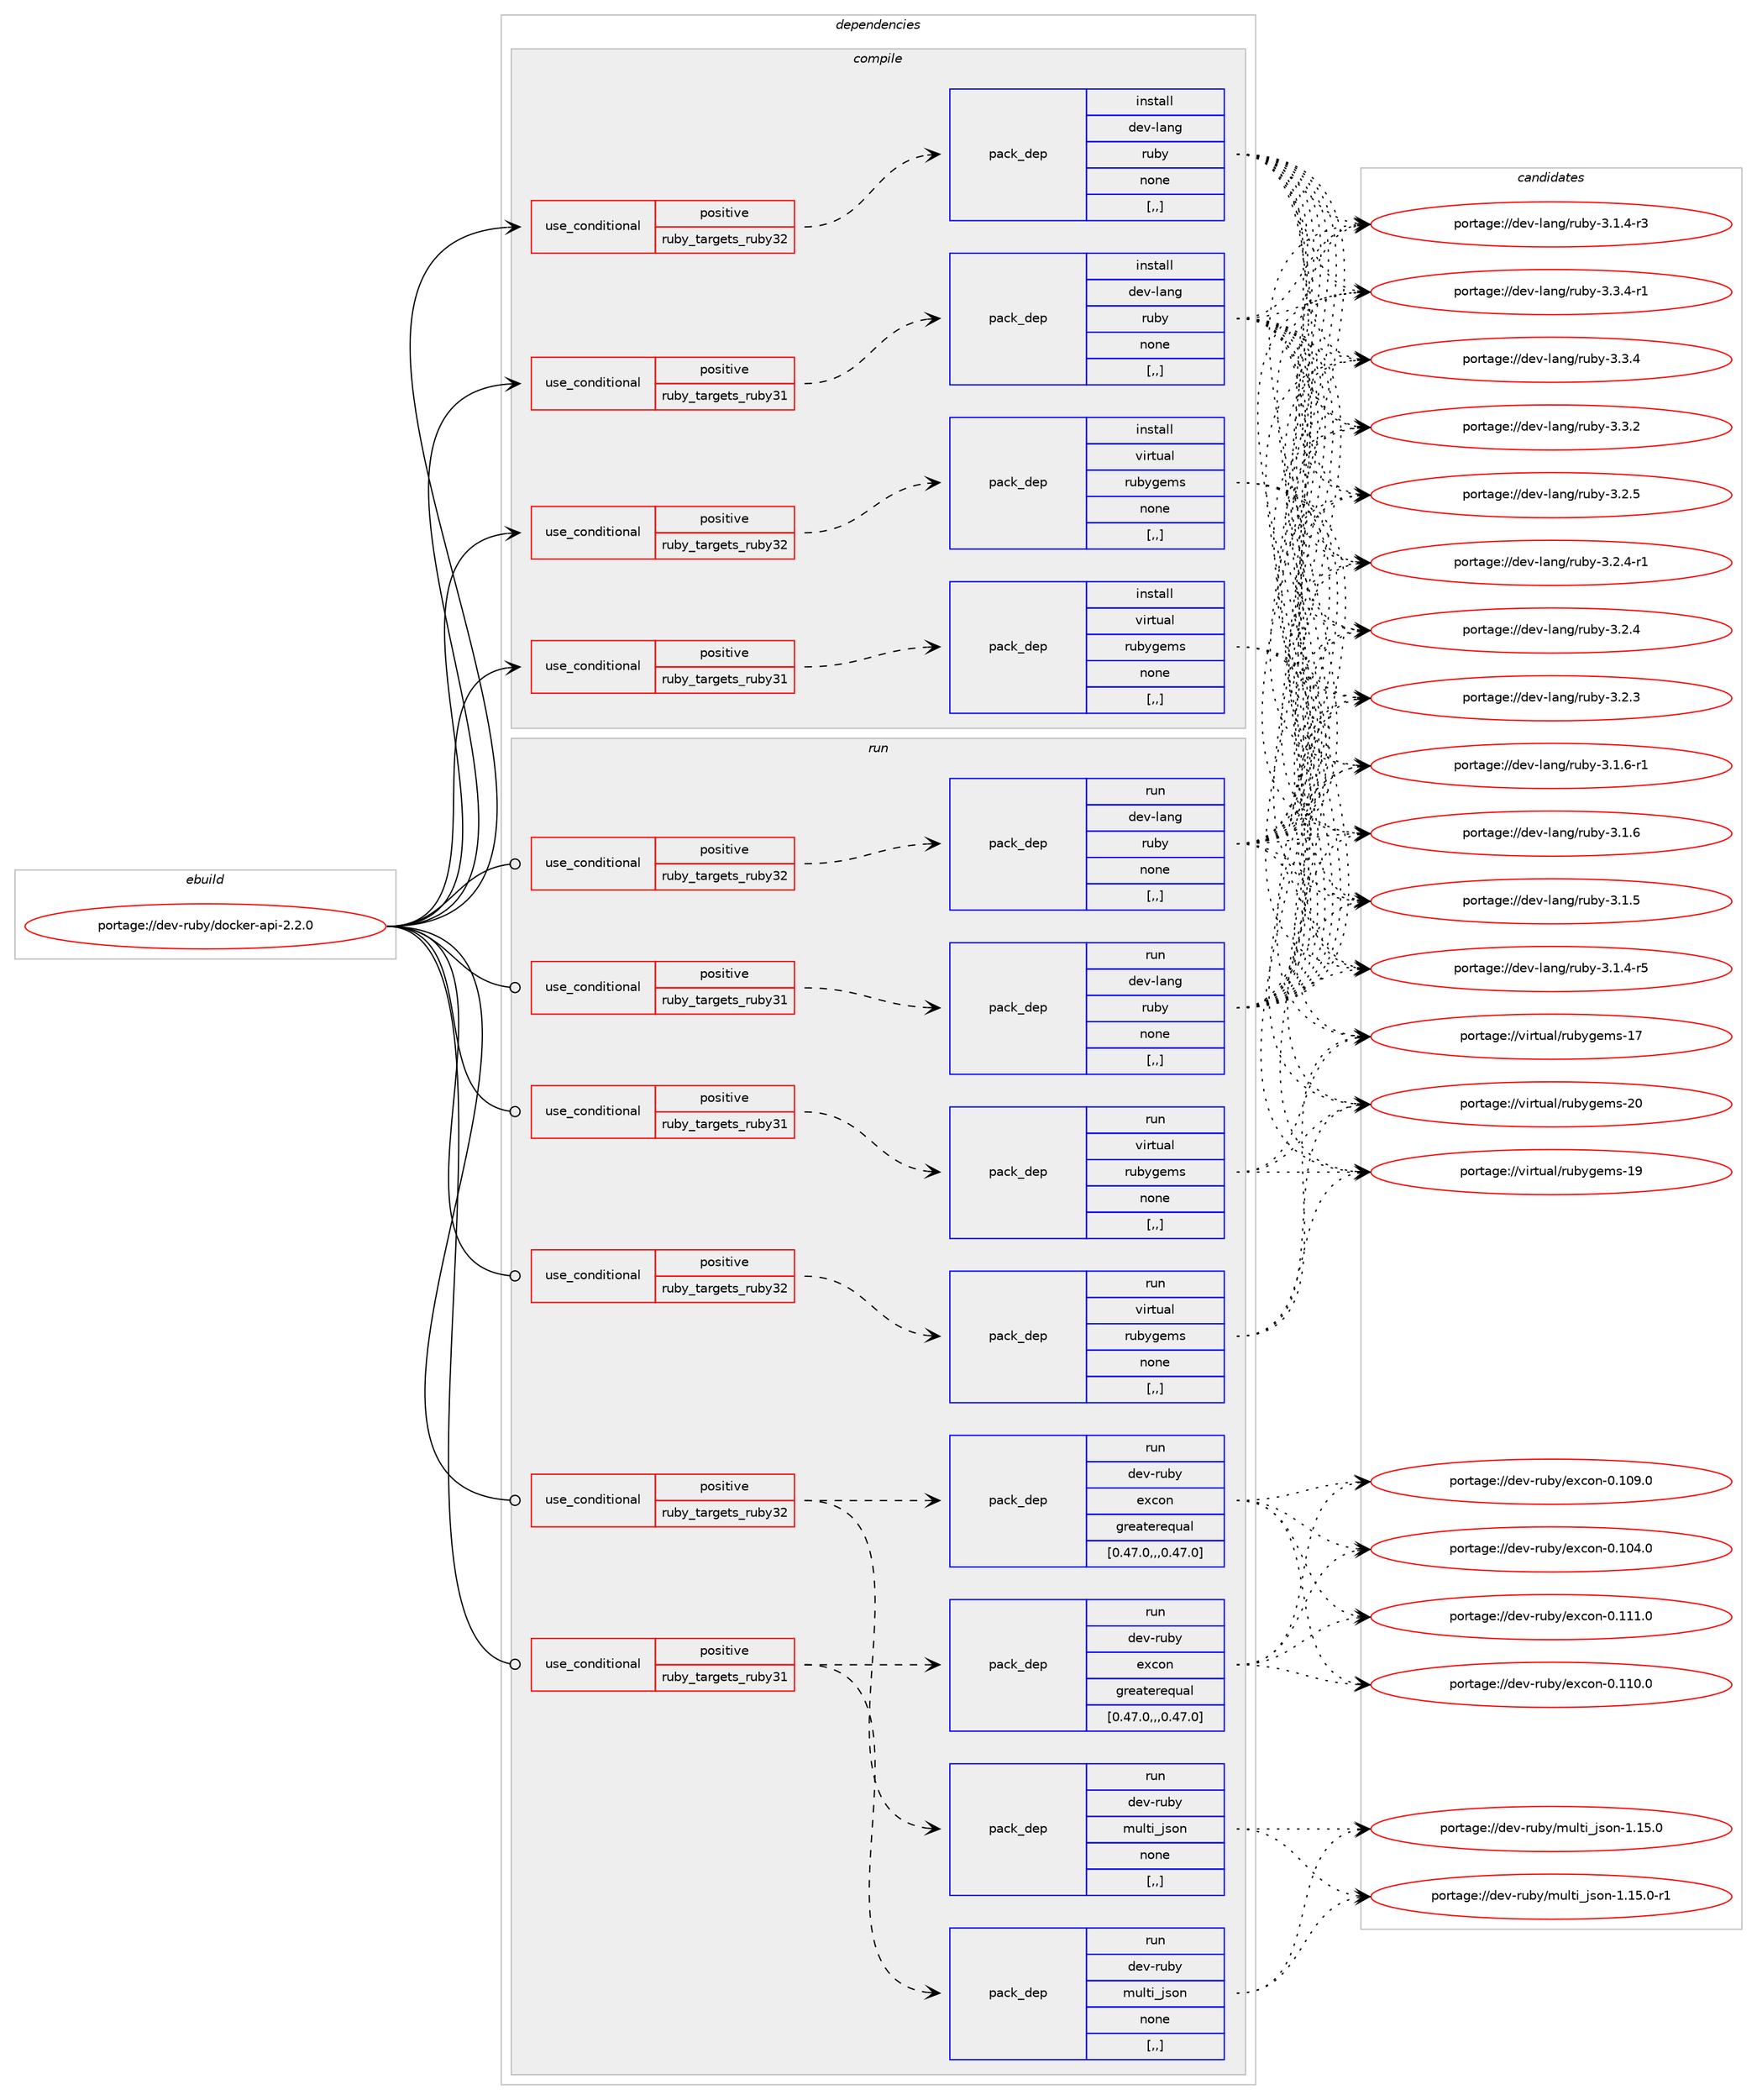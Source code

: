 digraph prolog {

# *************
# Graph options
# *************

newrank=true;
concentrate=true;
compound=true;
graph [rankdir=LR,fontname=Helvetica,fontsize=10,ranksep=1.5];#, ranksep=2.5, nodesep=0.2];
edge  [arrowhead=vee];
node  [fontname=Helvetica,fontsize=10];

# **********
# The ebuild
# **********

subgraph cluster_leftcol {
color=gray;
label=<<i>ebuild</i>>;
id [label="portage://dev-ruby/docker-api-2.2.0", color=red, width=4, href="../dev-ruby/docker-api-2.2.0.svg"];
}

# ****************
# The dependencies
# ****************

subgraph cluster_midcol {
color=gray;
label=<<i>dependencies</i>>;
subgraph cluster_compile {
fillcolor="#eeeeee";
style=filled;
label=<<i>compile</i>>;
subgraph cond46785 {
dependency181677 [label=<<TABLE BORDER="0" CELLBORDER="1" CELLSPACING="0" CELLPADDING="4"><TR><TD ROWSPAN="3" CELLPADDING="10">use_conditional</TD></TR><TR><TD>positive</TD></TR><TR><TD>ruby_targets_ruby31</TD></TR></TABLE>>, shape=none, color=red];
subgraph pack133595 {
dependency181678 [label=<<TABLE BORDER="0" CELLBORDER="1" CELLSPACING="0" CELLPADDING="4" WIDTH="220"><TR><TD ROWSPAN="6" CELLPADDING="30">pack_dep</TD></TR><TR><TD WIDTH="110">install</TD></TR><TR><TD>dev-lang</TD></TR><TR><TD>ruby</TD></TR><TR><TD>none</TD></TR><TR><TD>[,,]</TD></TR></TABLE>>, shape=none, color=blue];
}
dependency181677:e -> dependency181678:w [weight=20,style="dashed",arrowhead="vee"];
}
id:e -> dependency181677:w [weight=20,style="solid",arrowhead="vee"];
subgraph cond46786 {
dependency181679 [label=<<TABLE BORDER="0" CELLBORDER="1" CELLSPACING="0" CELLPADDING="4"><TR><TD ROWSPAN="3" CELLPADDING="10">use_conditional</TD></TR><TR><TD>positive</TD></TR><TR><TD>ruby_targets_ruby31</TD></TR></TABLE>>, shape=none, color=red];
subgraph pack133596 {
dependency181680 [label=<<TABLE BORDER="0" CELLBORDER="1" CELLSPACING="0" CELLPADDING="4" WIDTH="220"><TR><TD ROWSPAN="6" CELLPADDING="30">pack_dep</TD></TR><TR><TD WIDTH="110">install</TD></TR><TR><TD>virtual</TD></TR><TR><TD>rubygems</TD></TR><TR><TD>none</TD></TR><TR><TD>[,,]</TD></TR></TABLE>>, shape=none, color=blue];
}
dependency181679:e -> dependency181680:w [weight=20,style="dashed",arrowhead="vee"];
}
id:e -> dependency181679:w [weight=20,style="solid",arrowhead="vee"];
subgraph cond46787 {
dependency181681 [label=<<TABLE BORDER="0" CELLBORDER="1" CELLSPACING="0" CELLPADDING="4"><TR><TD ROWSPAN="3" CELLPADDING="10">use_conditional</TD></TR><TR><TD>positive</TD></TR><TR><TD>ruby_targets_ruby32</TD></TR></TABLE>>, shape=none, color=red];
subgraph pack133597 {
dependency181682 [label=<<TABLE BORDER="0" CELLBORDER="1" CELLSPACING="0" CELLPADDING="4" WIDTH="220"><TR><TD ROWSPAN="6" CELLPADDING="30">pack_dep</TD></TR><TR><TD WIDTH="110">install</TD></TR><TR><TD>dev-lang</TD></TR><TR><TD>ruby</TD></TR><TR><TD>none</TD></TR><TR><TD>[,,]</TD></TR></TABLE>>, shape=none, color=blue];
}
dependency181681:e -> dependency181682:w [weight=20,style="dashed",arrowhead="vee"];
}
id:e -> dependency181681:w [weight=20,style="solid",arrowhead="vee"];
subgraph cond46788 {
dependency181683 [label=<<TABLE BORDER="0" CELLBORDER="1" CELLSPACING="0" CELLPADDING="4"><TR><TD ROWSPAN="3" CELLPADDING="10">use_conditional</TD></TR><TR><TD>positive</TD></TR><TR><TD>ruby_targets_ruby32</TD></TR></TABLE>>, shape=none, color=red];
subgraph pack133598 {
dependency181684 [label=<<TABLE BORDER="0" CELLBORDER="1" CELLSPACING="0" CELLPADDING="4" WIDTH="220"><TR><TD ROWSPAN="6" CELLPADDING="30">pack_dep</TD></TR><TR><TD WIDTH="110">install</TD></TR><TR><TD>virtual</TD></TR><TR><TD>rubygems</TD></TR><TR><TD>none</TD></TR><TR><TD>[,,]</TD></TR></TABLE>>, shape=none, color=blue];
}
dependency181683:e -> dependency181684:w [weight=20,style="dashed",arrowhead="vee"];
}
id:e -> dependency181683:w [weight=20,style="solid",arrowhead="vee"];
}
subgraph cluster_compileandrun {
fillcolor="#eeeeee";
style=filled;
label=<<i>compile and run</i>>;
}
subgraph cluster_run {
fillcolor="#eeeeee";
style=filled;
label=<<i>run</i>>;
subgraph cond46789 {
dependency181685 [label=<<TABLE BORDER="0" CELLBORDER="1" CELLSPACING="0" CELLPADDING="4"><TR><TD ROWSPAN="3" CELLPADDING="10">use_conditional</TD></TR><TR><TD>positive</TD></TR><TR><TD>ruby_targets_ruby31</TD></TR></TABLE>>, shape=none, color=red];
subgraph pack133599 {
dependency181686 [label=<<TABLE BORDER="0" CELLBORDER="1" CELLSPACING="0" CELLPADDING="4" WIDTH="220"><TR><TD ROWSPAN="6" CELLPADDING="30">pack_dep</TD></TR><TR><TD WIDTH="110">run</TD></TR><TR><TD>dev-lang</TD></TR><TR><TD>ruby</TD></TR><TR><TD>none</TD></TR><TR><TD>[,,]</TD></TR></TABLE>>, shape=none, color=blue];
}
dependency181685:e -> dependency181686:w [weight=20,style="dashed",arrowhead="vee"];
}
id:e -> dependency181685:w [weight=20,style="solid",arrowhead="odot"];
subgraph cond46790 {
dependency181687 [label=<<TABLE BORDER="0" CELLBORDER="1" CELLSPACING="0" CELLPADDING="4"><TR><TD ROWSPAN="3" CELLPADDING="10">use_conditional</TD></TR><TR><TD>positive</TD></TR><TR><TD>ruby_targets_ruby31</TD></TR></TABLE>>, shape=none, color=red];
subgraph pack133600 {
dependency181688 [label=<<TABLE BORDER="0" CELLBORDER="1" CELLSPACING="0" CELLPADDING="4" WIDTH="220"><TR><TD ROWSPAN="6" CELLPADDING="30">pack_dep</TD></TR><TR><TD WIDTH="110">run</TD></TR><TR><TD>dev-ruby</TD></TR><TR><TD>excon</TD></TR><TR><TD>greaterequal</TD></TR><TR><TD>[0.47.0,,,0.47.0]</TD></TR></TABLE>>, shape=none, color=blue];
}
dependency181687:e -> dependency181688:w [weight=20,style="dashed",arrowhead="vee"];
subgraph pack133601 {
dependency181689 [label=<<TABLE BORDER="0" CELLBORDER="1" CELLSPACING="0" CELLPADDING="4" WIDTH="220"><TR><TD ROWSPAN="6" CELLPADDING="30">pack_dep</TD></TR><TR><TD WIDTH="110">run</TD></TR><TR><TD>dev-ruby</TD></TR><TR><TD>multi_json</TD></TR><TR><TD>none</TD></TR><TR><TD>[,,]</TD></TR></TABLE>>, shape=none, color=blue];
}
dependency181687:e -> dependency181689:w [weight=20,style="dashed",arrowhead="vee"];
}
id:e -> dependency181687:w [weight=20,style="solid",arrowhead="odot"];
subgraph cond46791 {
dependency181690 [label=<<TABLE BORDER="0" CELLBORDER="1" CELLSPACING="0" CELLPADDING="4"><TR><TD ROWSPAN="3" CELLPADDING="10">use_conditional</TD></TR><TR><TD>positive</TD></TR><TR><TD>ruby_targets_ruby31</TD></TR></TABLE>>, shape=none, color=red];
subgraph pack133602 {
dependency181691 [label=<<TABLE BORDER="0" CELLBORDER="1" CELLSPACING="0" CELLPADDING="4" WIDTH="220"><TR><TD ROWSPAN="6" CELLPADDING="30">pack_dep</TD></TR><TR><TD WIDTH="110">run</TD></TR><TR><TD>virtual</TD></TR><TR><TD>rubygems</TD></TR><TR><TD>none</TD></TR><TR><TD>[,,]</TD></TR></TABLE>>, shape=none, color=blue];
}
dependency181690:e -> dependency181691:w [weight=20,style="dashed",arrowhead="vee"];
}
id:e -> dependency181690:w [weight=20,style="solid",arrowhead="odot"];
subgraph cond46792 {
dependency181692 [label=<<TABLE BORDER="0" CELLBORDER="1" CELLSPACING="0" CELLPADDING="4"><TR><TD ROWSPAN="3" CELLPADDING="10">use_conditional</TD></TR><TR><TD>positive</TD></TR><TR><TD>ruby_targets_ruby32</TD></TR></TABLE>>, shape=none, color=red];
subgraph pack133603 {
dependency181693 [label=<<TABLE BORDER="0" CELLBORDER="1" CELLSPACING="0" CELLPADDING="4" WIDTH="220"><TR><TD ROWSPAN="6" CELLPADDING="30">pack_dep</TD></TR><TR><TD WIDTH="110">run</TD></TR><TR><TD>dev-lang</TD></TR><TR><TD>ruby</TD></TR><TR><TD>none</TD></TR><TR><TD>[,,]</TD></TR></TABLE>>, shape=none, color=blue];
}
dependency181692:e -> dependency181693:w [weight=20,style="dashed",arrowhead="vee"];
}
id:e -> dependency181692:w [weight=20,style="solid",arrowhead="odot"];
subgraph cond46793 {
dependency181694 [label=<<TABLE BORDER="0" CELLBORDER="1" CELLSPACING="0" CELLPADDING="4"><TR><TD ROWSPAN="3" CELLPADDING="10">use_conditional</TD></TR><TR><TD>positive</TD></TR><TR><TD>ruby_targets_ruby32</TD></TR></TABLE>>, shape=none, color=red];
subgraph pack133604 {
dependency181695 [label=<<TABLE BORDER="0" CELLBORDER="1" CELLSPACING="0" CELLPADDING="4" WIDTH="220"><TR><TD ROWSPAN="6" CELLPADDING="30">pack_dep</TD></TR><TR><TD WIDTH="110">run</TD></TR><TR><TD>dev-ruby</TD></TR><TR><TD>excon</TD></TR><TR><TD>greaterequal</TD></TR><TR><TD>[0.47.0,,,0.47.0]</TD></TR></TABLE>>, shape=none, color=blue];
}
dependency181694:e -> dependency181695:w [weight=20,style="dashed",arrowhead="vee"];
subgraph pack133605 {
dependency181696 [label=<<TABLE BORDER="0" CELLBORDER="1" CELLSPACING="0" CELLPADDING="4" WIDTH="220"><TR><TD ROWSPAN="6" CELLPADDING="30">pack_dep</TD></TR><TR><TD WIDTH="110">run</TD></TR><TR><TD>dev-ruby</TD></TR><TR><TD>multi_json</TD></TR><TR><TD>none</TD></TR><TR><TD>[,,]</TD></TR></TABLE>>, shape=none, color=blue];
}
dependency181694:e -> dependency181696:w [weight=20,style="dashed",arrowhead="vee"];
}
id:e -> dependency181694:w [weight=20,style="solid",arrowhead="odot"];
subgraph cond46794 {
dependency181697 [label=<<TABLE BORDER="0" CELLBORDER="1" CELLSPACING="0" CELLPADDING="4"><TR><TD ROWSPAN="3" CELLPADDING="10">use_conditional</TD></TR><TR><TD>positive</TD></TR><TR><TD>ruby_targets_ruby32</TD></TR></TABLE>>, shape=none, color=red];
subgraph pack133606 {
dependency181698 [label=<<TABLE BORDER="0" CELLBORDER="1" CELLSPACING="0" CELLPADDING="4" WIDTH="220"><TR><TD ROWSPAN="6" CELLPADDING="30">pack_dep</TD></TR><TR><TD WIDTH="110">run</TD></TR><TR><TD>virtual</TD></TR><TR><TD>rubygems</TD></TR><TR><TD>none</TD></TR><TR><TD>[,,]</TD></TR></TABLE>>, shape=none, color=blue];
}
dependency181697:e -> dependency181698:w [weight=20,style="dashed",arrowhead="vee"];
}
id:e -> dependency181697:w [weight=20,style="solid",arrowhead="odot"];
}
}

# **************
# The candidates
# **************

subgraph cluster_choices {
rank=same;
color=gray;
label=<<i>candidates</i>>;

subgraph choice133595 {
color=black;
nodesep=1;
choice100101118451089711010347114117981214551465146524511449 [label="portage://dev-lang/ruby-3.3.4-r1", color=red, width=4,href="../dev-lang/ruby-3.3.4-r1.svg"];
choice10010111845108971101034711411798121455146514652 [label="portage://dev-lang/ruby-3.3.4", color=red, width=4,href="../dev-lang/ruby-3.3.4.svg"];
choice10010111845108971101034711411798121455146514650 [label="portage://dev-lang/ruby-3.3.2", color=red, width=4,href="../dev-lang/ruby-3.3.2.svg"];
choice10010111845108971101034711411798121455146504653 [label="portage://dev-lang/ruby-3.2.5", color=red, width=4,href="../dev-lang/ruby-3.2.5.svg"];
choice100101118451089711010347114117981214551465046524511449 [label="portage://dev-lang/ruby-3.2.4-r1", color=red, width=4,href="../dev-lang/ruby-3.2.4-r1.svg"];
choice10010111845108971101034711411798121455146504652 [label="portage://dev-lang/ruby-3.2.4", color=red, width=4,href="../dev-lang/ruby-3.2.4.svg"];
choice10010111845108971101034711411798121455146504651 [label="portage://dev-lang/ruby-3.2.3", color=red, width=4,href="../dev-lang/ruby-3.2.3.svg"];
choice100101118451089711010347114117981214551464946544511449 [label="portage://dev-lang/ruby-3.1.6-r1", color=red, width=4,href="../dev-lang/ruby-3.1.6-r1.svg"];
choice10010111845108971101034711411798121455146494654 [label="portage://dev-lang/ruby-3.1.6", color=red, width=4,href="../dev-lang/ruby-3.1.6.svg"];
choice10010111845108971101034711411798121455146494653 [label="portage://dev-lang/ruby-3.1.5", color=red, width=4,href="../dev-lang/ruby-3.1.5.svg"];
choice100101118451089711010347114117981214551464946524511453 [label="portage://dev-lang/ruby-3.1.4-r5", color=red, width=4,href="../dev-lang/ruby-3.1.4-r5.svg"];
choice100101118451089711010347114117981214551464946524511451 [label="portage://dev-lang/ruby-3.1.4-r3", color=red, width=4,href="../dev-lang/ruby-3.1.4-r3.svg"];
dependency181678:e -> choice100101118451089711010347114117981214551465146524511449:w [style=dotted,weight="100"];
dependency181678:e -> choice10010111845108971101034711411798121455146514652:w [style=dotted,weight="100"];
dependency181678:e -> choice10010111845108971101034711411798121455146514650:w [style=dotted,weight="100"];
dependency181678:e -> choice10010111845108971101034711411798121455146504653:w [style=dotted,weight="100"];
dependency181678:e -> choice100101118451089711010347114117981214551465046524511449:w [style=dotted,weight="100"];
dependency181678:e -> choice10010111845108971101034711411798121455146504652:w [style=dotted,weight="100"];
dependency181678:e -> choice10010111845108971101034711411798121455146504651:w [style=dotted,weight="100"];
dependency181678:e -> choice100101118451089711010347114117981214551464946544511449:w [style=dotted,weight="100"];
dependency181678:e -> choice10010111845108971101034711411798121455146494654:w [style=dotted,weight="100"];
dependency181678:e -> choice10010111845108971101034711411798121455146494653:w [style=dotted,weight="100"];
dependency181678:e -> choice100101118451089711010347114117981214551464946524511453:w [style=dotted,weight="100"];
dependency181678:e -> choice100101118451089711010347114117981214551464946524511451:w [style=dotted,weight="100"];
}
subgraph choice133596 {
color=black;
nodesep=1;
choice118105114116117971084711411798121103101109115455048 [label="portage://virtual/rubygems-20", color=red, width=4,href="../virtual/rubygems-20.svg"];
choice118105114116117971084711411798121103101109115454957 [label="portage://virtual/rubygems-19", color=red, width=4,href="../virtual/rubygems-19.svg"];
choice118105114116117971084711411798121103101109115454955 [label="portage://virtual/rubygems-17", color=red, width=4,href="../virtual/rubygems-17.svg"];
dependency181680:e -> choice118105114116117971084711411798121103101109115455048:w [style=dotted,weight="100"];
dependency181680:e -> choice118105114116117971084711411798121103101109115454957:w [style=dotted,weight="100"];
dependency181680:e -> choice118105114116117971084711411798121103101109115454955:w [style=dotted,weight="100"];
}
subgraph choice133597 {
color=black;
nodesep=1;
choice100101118451089711010347114117981214551465146524511449 [label="portage://dev-lang/ruby-3.3.4-r1", color=red, width=4,href="../dev-lang/ruby-3.3.4-r1.svg"];
choice10010111845108971101034711411798121455146514652 [label="portage://dev-lang/ruby-3.3.4", color=red, width=4,href="../dev-lang/ruby-3.3.4.svg"];
choice10010111845108971101034711411798121455146514650 [label="portage://dev-lang/ruby-3.3.2", color=red, width=4,href="../dev-lang/ruby-3.3.2.svg"];
choice10010111845108971101034711411798121455146504653 [label="portage://dev-lang/ruby-3.2.5", color=red, width=4,href="../dev-lang/ruby-3.2.5.svg"];
choice100101118451089711010347114117981214551465046524511449 [label="portage://dev-lang/ruby-3.2.4-r1", color=red, width=4,href="../dev-lang/ruby-3.2.4-r1.svg"];
choice10010111845108971101034711411798121455146504652 [label="portage://dev-lang/ruby-3.2.4", color=red, width=4,href="../dev-lang/ruby-3.2.4.svg"];
choice10010111845108971101034711411798121455146504651 [label="portage://dev-lang/ruby-3.2.3", color=red, width=4,href="../dev-lang/ruby-3.2.3.svg"];
choice100101118451089711010347114117981214551464946544511449 [label="portage://dev-lang/ruby-3.1.6-r1", color=red, width=4,href="../dev-lang/ruby-3.1.6-r1.svg"];
choice10010111845108971101034711411798121455146494654 [label="portage://dev-lang/ruby-3.1.6", color=red, width=4,href="../dev-lang/ruby-3.1.6.svg"];
choice10010111845108971101034711411798121455146494653 [label="portage://dev-lang/ruby-3.1.5", color=red, width=4,href="../dev-lang/ruby-3.1.5.svg"];
choice100101118451089711010347114117981214551464946524511453 [label="portage://dev-lang/ruby-3.1.4-r5", color=red, width=4,href="../dev-lang/ruby-3.1.4-r5.svg"];
choice100101118451089711010347114117981214551464946524511451 [label="portage://dev-lang/ruby-3.1.4-r3", color=red, width=4,href="../dev-lang/ruby-3.1.4-r3.svg"];
dependency181682:e -> choice100101118451089711010347114117981214551465146524511449:w [style=dotted,weight="100"];
dependency181682:e -> choice10010111845108971101034711411798121455146514652:w [style=dotted,weight="100"];
dependency181682:e -> choice10010111845108971101034711411798121455146514650:w [style=dotted,weight="100"];
dependency181682:e -> choice10010111845108971101034711411798121455146504653:w [style=dotted,weight="100"];
dependency181682:e -> choice100101118451089711010347114117981214551465046524511449:w [style=dotted,weight="100"];
dependency181682:e -> choice10010111845108971101034711411798121455146504652:w [style=dotted,weight="100"];
dependency181682:e -> choice10010111845108971101034711411798121455146504651:w [style=dotted,weight="100"];
dependency181682:e -> choice100101118451089711010347114117981214551464946544511449:w [style=dotted,weight="100"];
dependency181682:e -> choice10010111845108971101034711411798121455146494654:w [style=dotted,weight="100"];
dependency181682:e -> choice10010111845108971101034711411798121455146494653:w [style=dotted,weight="100"];
dependency181682:e -> choice100101118451089711010347114117981214551464946524511453:w [style=dotted,weight="100"];
dependency181682:e -> choice100101118451089711010347114117981214551464946524511451:w [style=dotted,weight="100"];
}
subgraph choice133598 {
color=black;
nodesep=1;
choice118105114116117971084711411798121103101109115455048 [label="portage://virtual/rubygems-20", color=red, width=4,href="../virtual/rubygems-20.svg"];
choice118105114116117971084711411798121103101109115454957 [label="portage://virtual/rubygems-19", color=red, width=4,href="../virtual/rubygems-19.svg"];
choice118105114116117971084711411798121103101109115454955 [label="portage://virtual/rubygems-17", color=red, width=4,href="../virtual/rubygems-17.svg"];
dependency181684:e -> choice118105114116117971084711411798121103101109115455048:w [style=dotted,weight="100"];
dependency181684:e -> choice118105114116117971084711411798121103101109115454957:w [style=dotted,weight="100"];
dependency181684:e -> choice118105114116117971084711411798121103101109115454955:w [style=dotted,weight="100"];
}
subgraph choice133599 {
color=black;
nodesep=1;
choice100101118451089711010347114117981214551465146524511449 [label="portage://dev-lang/ruby-3.3.4-r1", color=red, width=4,href="../dev-lang/ruby-3.3.4-r1.svg"];
choice10010111845108971101034711411798121455146514652 [label="portage://dev-lang/ruby-3.3.4", color=red, width=4,href="../dev-lang/ruby-3.3.4.svg"];
choice10010111845108971101034711411798121455146514650 [label="portage://dev-lang/ruby-3.3.2", color=red, width=4,href="../dev-lang/ruby-3.3.2.svg"];
choice10010111845108971101034711411798121455146504653 [label="portage://dev-lang/ruby-3.2.5", color=red, width=4,href="../dev-lang/ruby-3.2.5.svg"];
choice100101118451089711010347114117981214551465046524511449 [label="portage://dev-lang/ruby-3.2.4-r1", color=red, width=4,href="../dev-lang/ruby-3.2.4-r1.svg"];
choice10010111845108971101034711411798121455146504652 [label="portage://dev-lang/ruby-3.2.4", color=red, width=4,href="../dev-lang/ruby-3.2.4.svg"];
choice10010111845108971101034711411798121455146504651 [label="portage://dev-lang/ruby-3.2.3", color=red, width=4,href="../dev-lang/ruby-3.2.3.svg"];
choice100101118451089711010347114117981214551464946544511449 [label="portage://dev-lang/ruby-3.1.6-r1", color=red, width=4,href="../dev-lang/ruby-3.1.6-r1.svg"];
choice10010111845108971101034711411798121455146494654 [label="portage://dev-lang/ruby-3.1.6", color=red, width=4,href="../dev-lang/ruby-3.1.6.svg"];
choice10010111845108971101034711411798121455146494653 [label="portage://dev-lang/ruby-3.1.5", color=red, width=4,href="../dev-lang/ruby-3.1.5.svg"];
choice100101118451089711010347114117981214551464946524511453 [label="portage://dev-lang/ruby-3.1.4-r5", color=red, width=4,href="../dev-lang/ruby-3.1.4-r5.svg"];
choice100101118451089711010347114117981214551464946524511451 [label="portage://dev-lang/ruby-3.1.4-r3", color=red, width=4,href="../dev-lang/ruby-3.1.4-r3.svg"];
dependency181686:e -> choice100101118451089711010347114117981214551465146524511449:w [style=dotted,weight="100"];
dependency181686:e -> choice10010111845108971101034711411798121455146514652:w [style=dotted,weight="100"];
dependency181686:e -> choice10010111845108971101034711411798121455146514650:w [style=dotted,weight="100"];
dependency181686:e -> choice10010111845108971101034711411798121455146504653:w [style=dotted,weight="100"];
dependency181686:e -> choice100101118451089711010347114117981214551465046524511449:w [style=dotted,weight="100"];
dependency181686:e -> choice10010111845108971101034711411798121455146504652:w [style=dotted,weight="100"];
dependency181686:e -> choice10010111845108971101034711411798121455146504651:w [style=dotted,weight="100"];
dependency181686:e -> choice100101118451089711010347114117981214551464946544511449:w [style=dotted,weight="100"];
dependency181686:e -> choice10010111845108971101034711411798121455146494654:w [style=dotted,weight="100"];
dependency181686:e -> choice10010111845108971101034711411798121455146494653:w [style=dotted,weight="100"];
dependency181686:e -> choice100101118451089711010347114117981214551464946524511453:w [style=dotted,weight="100"];
dependency181686:e -> choice100101118451089711010347114117981214551464946524511451:w [style=dotted,weight="100"];
}
subgraph choice133600 {
color=black;
nodesep=1;
choice100101118451141179812147101120991111104548464949494648 [label="portage://dev-ruby/excon-0.111.0", color=red, width=4,href="../dev-ruby/excon-0.111.0.svg"];
choice100101118451141179812147101120991111104548464949484648 [label="portage://dev-ruby/excon-0.110.0", color=red, width=4,href="../dev-ruby/excon-0.110.0.svg"];
choice100101118451141179812147101120991111104548464948574648 [label="portage://dev-ruby/excon-0.109.0", color=red, width=4,href="../dev-ruby/excon-0.109.0.svg"];
choice100101118451141179812147101120991111104548464948524648 [label="portage://dev-ruby/excon-0.104.0", color=red, width=4,href="../dev-ruby/excon-0.104.0.svg"];
dependency181688:e -> choice100101118451141179812147101120991111104548464949494648:w [style=dotted,weight="100"];
dependency181688:e -> choice100101118451141179812147101120991111104548464949484648:w [style=dotted,weight="100"];
dependency181688:e -> choice100101118451141179812147101120991111104548464948574648:w [style=dotted,weight="100"];
dependency181688:e -> choice100101118451141179812147101120991111104548464948524648:w [style=dotted,weight="100"];
}
subgraph choice133601 {
color=black;
nodesep=1;
choice10010111845114117981214710911710811610595106115111110454946495346484511449 [label="portage://dev-ruby/multi_json-1.15.0-r1", color=red, width=4,href="../dev-ruby/multi_json-1.15.0-r1.svg"];
choice1001011184511411798121471091171081161059510611511111045494649534648 [label="portage://dev-ruby/multi_json-1.15.0", color=red, width=4,href="../dev-ruby/multi_json-1.15.0.svg"];
dependency181689:e -> choice10010111845114117981214710911710811610595106115111110454946495346484511449:w [style=dotted,weight="100"];
dependency181689:e -> choice1001011184511411798121471091171081161059510611511111045494649534648:w [style=dotted,weight="100"];
}
subgraph choice133602 {
color=black;
nodesep=1;
choice118105114116117971084711411798121103101109115455048 [label="portage://virtual/rubygems-20", color=red, width=4,href="../virtual/rubygems-20.svg"];
choice118105114116117971084711411798121103101109115454957 [label="portage://virtual/rubygems-19", color=red, width=4,href="../virtual/rubygems-19.svg"];
choice118105114116117971084711411798121103101109115454955 [label="portage://virtual/rubygems-17", color=red, width=4,href="../virtual/rubygems-17.svg"];
dependency181691:e -> choice118105114116117971084711411798121103101109115455048:w [style=dotted,weight="100"];
dependency181691:e -> choice118105114116117971084711411798121103101109115454957:w [style=dotted,weight="100"];
dependency181691:e -> choice118105114116117971084711411798121103101109115454955:w [style=dotted,weight="100"];
}
subgraph choice133603 {
color=black;
nodesep=1;
choice100101118451089711010347114117981214551465146524511449 [label="portage://dev-lang/ruby-3.3.4-r1", color=red, width=4,href="../dev-lang/ruby-3.3.4-r1.svg"];
choice10010111845108971101034711411798121455146514652 [label="portage://dev-lang/ruby-3.3.4", color=red, width=4,href="../dev-lang/ruby-3.3.4.svg"];
choice10010111845108971101034711411798121455146514650 [label="portage://dev-lang/ruby-3.3.2", color=red, width=4,href="../dev-lang/ruby-3.3.2.svg"];
choice10010111845108971101034711411798121455146504653 [label="portage://dev-lang/ruby-3.2.5", color=red, width=4,href="../dev-lang/ruby-3.2.5.svg"];
choice100101118451089711010347114117981214551465046524511449 [label="portage://dev-lang/ruby-3.2.4-r1", color=red, width=4,href="../dev-lang/ruby-3.2.4-r1.svg"];
choice10010111845108971101034711411798121455146504652 [label="portage://dev-lang/ruby-3.2.4", color=red, width=4,href="../dev-lang/ruby-3.2.4.svg"];
choice10010111845108971101034711411798121455146504651 [label="portage://dev-lang/ruby-3.2.3", color=red, width=4,href="../dev-lang/ruby-3.2.3.svg"];
choice100101118451089711010347114117981214551464946544511449 [label="portage://dev-lang/ruby-3.1.6-r1", color=red, width=4,href="../dev-lang/ruby-3.1.6-r1.svg"];
choice10010111845108971101034711411798121455146494654 [label="portage://dev-lang/ruby-3.1.6", color=red, width=4,href="../dev-lang/ruby-3.1.6.svg"];
choice10010111845108971101034711411798121455146494653 [label="portage://dev-lang/ruby-3.1.5", color=red, width=4,href="../dev-lang/ruby-3.1.5.svg"];
choice100101118451089711010347114117981214551464946524511453 [label="portage://dev-lang/ruby-3.1.4-r5", color=red, width=4,href="../dev-lang/ruby-3.1.4-r5.svg"];
choice100101118451089711010347114117981214551464946524511451 [label="portage://dev-lang/ruby-3.1.4-r3", color=red, width=4,href="../dev-lang/ruby-3.1.4-r3.svg"];
dependency181693:e -> choice100101118451089711010347114117981214551465146524511449:w [style=dotted,weight="100"];
dependency181693:e -> choice10010111845108971101034711411798121455146514652:w [style=dotted,weight="100"];
dependency181693:e -> choice10010111845108971101034711411798121455146514650:w [style=dotted,weight="100"];
dependency181693:e -> choice10010111845108971101034711411798121455146504653:w [style=dotted,weight="100"];
dependency181693:e -> choice100101118451089711010347114117981214551465046524511449:w [style=dotted,weight="100"];
dependency181693:e -> choice10010111845108971101034711411798121455146504652:w [style=dotted,weight="100"];
dependency181693:e -> choice10010111845108971101034711411798121455146504651:w [style=dotted,weight="100"];
dependency181693:e -> choice100101118451089711010347114117981214551464946544511449:w [style=dotted,weight="100"];
dependency181693:e -> choice10010111845108971101034711411798121455146494654:w [style=dotted,weight="100"];
dependency181693:e -> choice10010111845108971101034711411798121455146494653:w [style=dotted,weight="100"];
dependency181693:e -> choice100101118451089711010347114117981214551464946524511453:w [style=dotted,weight="100"];
dependency181693:e -> choice100101118451089711010347114117981214551464946524511451:w [style=dotted,weight="100"];
}
subgraph choice133604 {
color=black;
nodesep=1;
choice100101118451141179812147101120991111104548464949494648 [label="portage://dev-ruby/excon-0.111.0", color=red, width=4,href="../dev-ruby/excon-0.111.0.svg"];
choice100101118451141179812147101120991111104548464949484648 [label="portage://dev-ruby/excon-0.110.0", color=red, width=4,href="../dev-ruby/excon-0.110.0.svg"];
choice100101118451141179812147101120991111104548464948574648 [label="portage://dev-ruby/excon-0.109.0", color=red, width=4,href="../dev-ruby/excon-0.109.0.svg"];
choice100101118451141179812147101120991111104548464948524648 [label="portage://dev-ruby/excon-0.104.0", color=red, width=4,href="../dev-ruby/excon-0.104.0.svg"];
dependency181695:e -> choice100101118451141179812147101120991111104548464949494648:w [style=dotted,weight="100"];
dependency181695:e -> choice100101118451141179812147101120991111104548464949484648:w [style=dotted,weight="100"];
dependency181695:e -> choice100101118451141179812147101120991111104548464948574648:w [style=dotted,weight="100"];
dependency181695:e -> choice100101118451141179812147101120991111104548464948524648:w [style=dotted,weight="100"];
}
subgraph choice133605 {
color=black;
nodesep=1;
choice10010111845114117981214710911710811610595106115111110454946495346484511449 [label="portage://dev-ruby/multi_json-1.15.0-r1", color=red, width=4,href="../dev-ruby/multi_json-1.15.0-r1.svg"];
choice1001011184511411798121471091171081161059510611511111045494649534648 [label="portage://dev-ruby/multi_json-1.15.0", color=red, width=4,href="../dev-ruby/multi_json-1.15.0.svg"];
dependency181696:e -> choice10010111845114117981214710911710811610595106115111110454946495346484511449:w [style=dotted,weight="100"];
dependency181696:e -> choice1001011184511411798121471091171081161059510611511111045494649534648:w [style=dotted,weight="100"];
}
subgraph choice133606 {
color=black;
nodesep=1;
choice118105114116117971084711411798121103101109115455048 [label="portage://virtual/rubygems-20", color=red, width=4,href="../virtual/rubygems-20.svg"];
choice118105114116117971084711411798121103101109115454957 [label="portage://virtual/rubygems-19", color=red, width=4,href="../virtual/rubygems-19.svg"];
choice118105114116117971084711411798121103101109115454955 [label="portage://virtual/rubygems-17", color=red, width=4,href="../virtual/rubygems-17.svg"];
dependency181698:e -> choice118105114116117971084711411798121103101109115455048:w [style=dotted,weight="100"];
dependency181698:e -> choice118105114116117971084711411798121103101109115454957:w [style=dotted,weight="100"];
dependency181698:e -> choice118105114116117971084711411798121103101109115454955:w [style=dotted,weight="100"];
}
}

}
